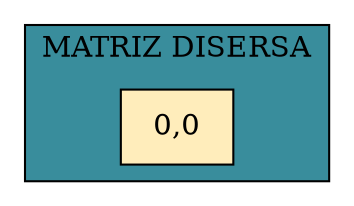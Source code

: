 digraph Mio{
    node[shape = box fillcolor = "#FFEDBB" style  = filled]
    subgraph cluster_p{
        label= "MATRIZ DISERSA"
        bgcolor = "#398D9C"
        raiz[label = "0,0"]
        edge [dir = "both"]
        
    }
}
